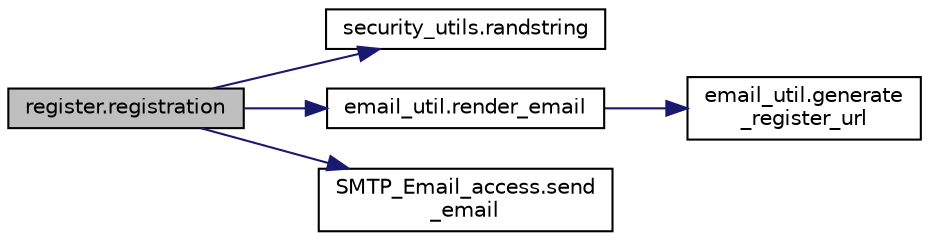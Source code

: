 digraph "register.registration"
{
 // LATEX_PDF_SIZE
  edge [fontname="Helvetica",fontsize="10",labelfontname="Helvetica",labelfontsize="10"];
  node [fontname="Helvetica",fontsize="10",shape=record];
  rankdir="LR";
  Node1 [label="register.registration",height=0.2,width=0.4,color="black", fillcolor="grey75", style="filled", fontcolor="black",tooltip=" "];
  Node1 -> Node2 [color="midnightblue",fontsize="10",style="solid",fontname="Helvetica"];
  Node2 [label="security_utils.randstring",height=0.2,width=0.4,color="black", fillcolor="white", style="filled",URL="$namespacesecurity__utils.html#a4aed6d19dc06e65482b982cab641edad",tooltip=" "];
  Node1 -> Node3 [color="midnightblue",fontsize="10",style="solid",fontname="Helvetica"];
  Node3 [label="email_util.render_email",height=0.2,width=0.4,color="black", fillcolor="white", style="filled",URL="$namespaceemail__util.html#ada7f5bb440ad7aa367383caa1bdfa39b",tooltip=" "];
  Node3 -> Node4 [color="midnightblue",fontsize="10",style="solid",fontname="Helvetica"];
  Node4 [label="email_util.generate\l_register_url",height=0.2,width=0.4,color="black", fillcolor="white", style="filled",URL="$namespaceemail__util.html#a3e4d0c9edef1ce0bb715c5282634b1b7",tooltip=" "];
  Node1 -> Node5 [color="midnightblue",fontsize="10",style="solid",fontname="Helvetica"];
  Node5 [label="SMTP_Email_access.send\l_email",height=0.2,width=0.4,color="black", fillcolor="white", style="filled",URL="$namespace_s_m_t_p___email__access.html#a79887d024a6dc15b421b69f25605b56a",tooltip=" "];
}
